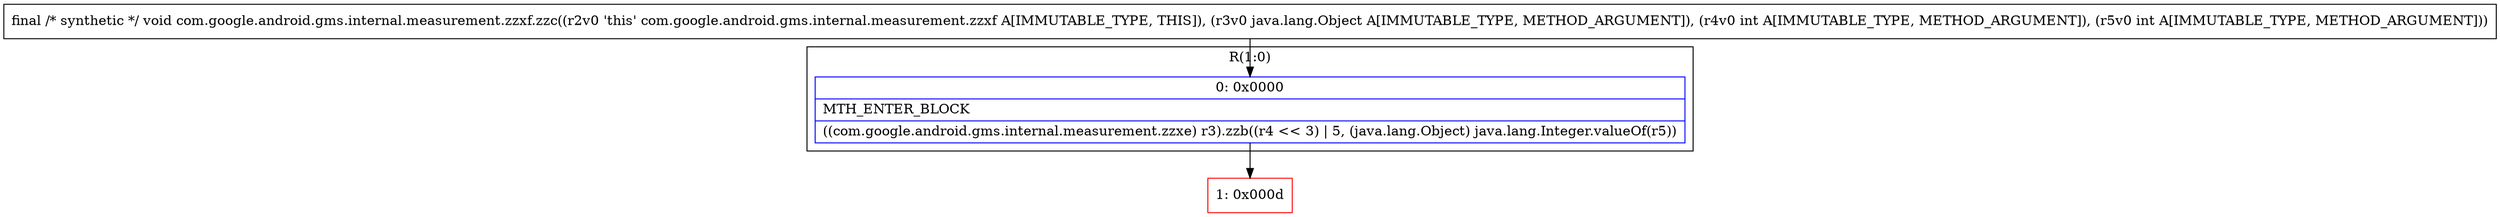 digraph "CFG forcom.google.android.gms.internal.measurement.zzxf.zzc(Ljava\/lang\/Object;II)V" {
subgraph cluster_Region_431909524 {
label = "R(1:0)";
node [shape=record,color=blue];
Node_0 [shape=record,label="{0\:\ 0x0000|MTH_ENTER_BLOCK\l|((com.google.android.gms.internal.measurement.zzxe) r3).zzb((r4 \<\< 3) \| 5, (java.lang.Object) java.lang.Integer.valueOf(r5))\l}"];
}
Node_1 [shape=record,color=red,label="{1\:\ 0x000d}"];
MethodNode[shape=record,label="{final \/* synthetic *\/ void com.google.android.gms.internal.measurement.zzxf.zzc((r2v0 'this' com.google.android.gms.internal.measurement.zzxf A[IMMUTABLE_TYPE, THIS]), (r3v0 java.lang.Object A[IMMUTABLE_TYPE, METHOD_ARGUMENT]), (r4v0 int A[IMMUTABLE_TYPE, METHOD_ARGUMENT]), (r5v0 int A[IMMUTABLE_TYPE, METHOD_ARGUMENT])) }"];
MethodNode -> Node_0;
Node_0 -> Node_1;
}

